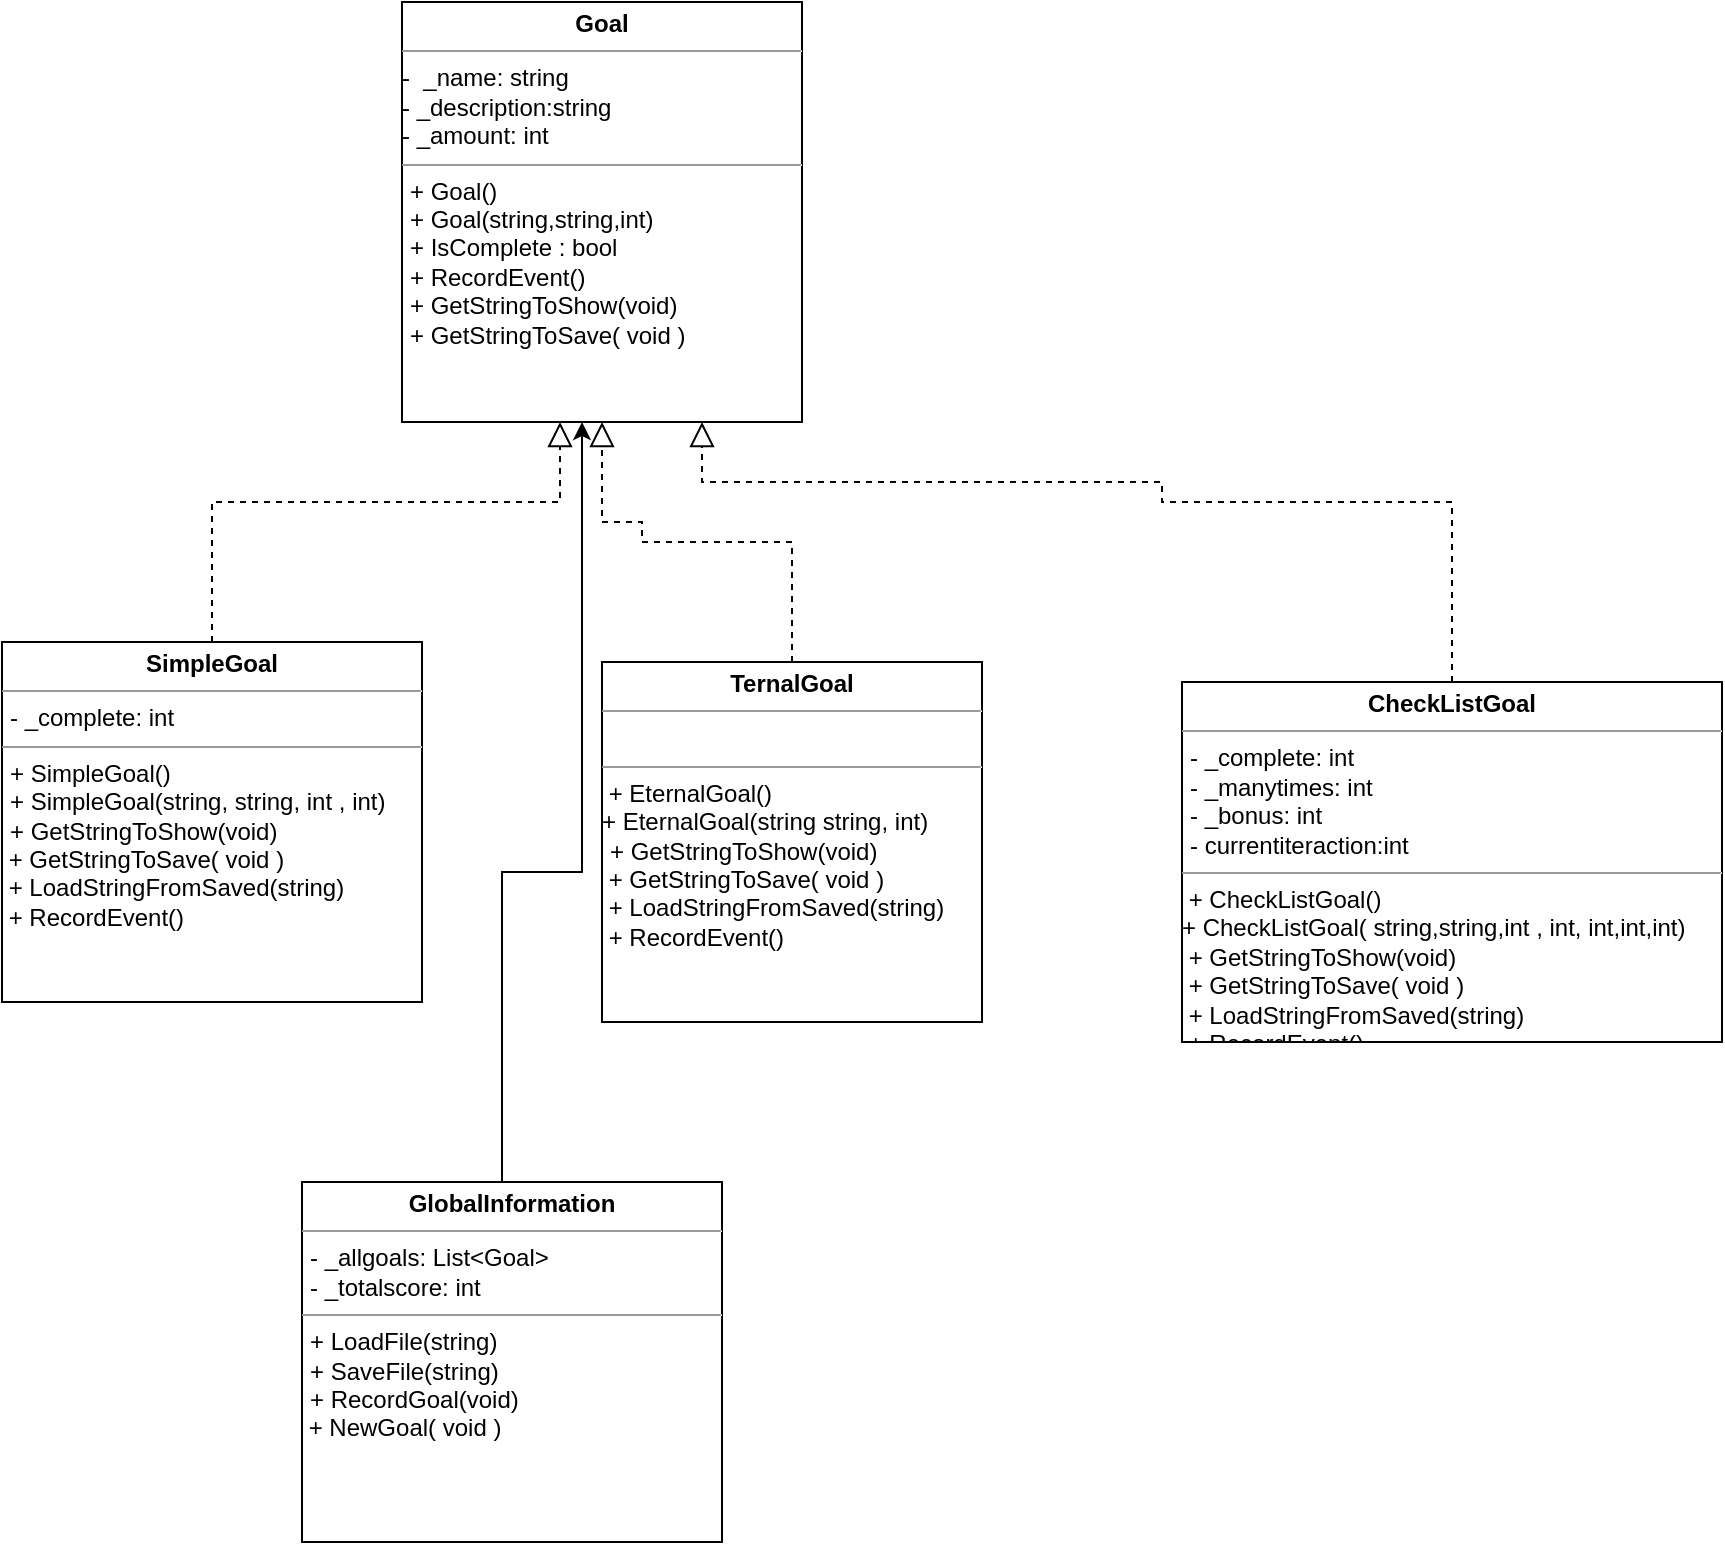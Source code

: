 <mxfile version="21.2.8" type="device">
  <diagram name="Page-1" id="c4acf3e9-155e-7222-9cf6-157b1a14988f">
    <mxGraphModel dx="2060" dy="1887" grid="1" gridSize="10" guides="1" tooltips="1" connect="1" arrows="1" fold="1" page="1" pageScale="1" pageWidth="850" pageHeight="1100" background="none" math="0" shadow="0">
      <root>
        <mxCell id="0" />
        <mxCell id="1" parent="0" />
        <mxCell id="5d2195bd80daf111-21" style="edgeStyle=orthogonalEdgeStyle;rounded=0;html=1;labelBackgroundColor=none;startFill=0;endArrow=block;endFill=0;endSize=10;fontFamily=Verdana;fontSize=10;dashed=1;entryX=0.395;entryY=1;entryDx=0;entryDy=0;entryPerimeter=0;" parent="1" source="5d2195bd80daf111-18" edge="1" target="ZY6rcHfFHcjrDqhkkFV9-25">
          <mxGeometry relative="1" as="geometry">
            <mxPoint x="441.04" y="128.002" as="targetPoint" />
            <Array as="points">
              <mxPoint x="-15" y="240" />
              <mxPoint x="159" y="240" />
            </Array>
          </mxGeometry>
        </mxCell>
        <mxCell id="5d2195bd80daf111-18" value="&lt;p style=&quot;margin:0px;margin-top:4px;text-align:center;&quot;&gt;&lt;b&gt;SimpleGoal&lt;/b&gt;&lt;/p&gt;&lt;hr size=&quot;1&quot;&gt;&lt;p style=&quot;margin:0px;margin-left:4px;&quot;&gt;- _complete: int&lt;/p&gt;&lt;hr size=&quot;1&quot;&gt;&lt;p style=&quot;margin:0px;margin-left:4px;&quot;&gt;+ SimpleGoal()&lt;/p&gt;&lt;p style=&quot;border-color: var(--border-color); margin: 0px 0px 0px 4px;&quot;&gt;+ SimpleGoal(string, string, int , int)&lt;/p&gt;&lt;p style=&quot;margin:0px;margin-left:4px;&quot;&gt;+ GetStringToShow(void)&lt;/p&gt;&amp;nbsp;+ GetStringToSave( void )&lt;br&gt;&amp;nbsp;+ LoadStringFromSaved(string)&amp;nbsp;&lt;br&gt;&amp;nbsp;+&amp;nbsp;RecordEvent()&lt;br&gt;&amp;nbsp;" style="verticalAlign=top;align=left;overflow=fill;fontSize=12;fontFamily=Helvetica;html=1;rounded=0;shadow=0;comic=0;labelBackgroundColor=none;strokeWidth=1" parent="1" vertex="1">
          <mxGeometry x="-120" y="310" width="210" height="180" as="geometry" />
        </mxCell>
        <mxCell id="ZY6rcHfFHcjrDqhkkFV9-24" value="&lt;p style=&quot;margin:0px;margin-top:4px;text-align:center;&quot;&gt;&lt;b&gt;TernalGoal&lt;/b&gt;&lt;/p&gt;&lt;hr size=&quot;1&quot;&gt;&lt;p style=&quot;margin:0px;margin-left:4px;&quot;&gt;&lt;br&gt;&lt;/p&gt;&lt;hr size=&quot;1&quot;&gt;&amp;nbsp;+ EternalGoal()&lt;br&gt;+ EternalGoal(string string, int)&lt;br&gt;&lt;p style=&quot;border-color: var(--border-color); margin: 0px 0px 0px 4px;&quot;&gt;+ GetStringToShow(void)&lt;/p&gt;&amp;nbsp;+ GetStringToSave( void )&lt;br style=&quot;border-color: var(--border-color);&quot;&gt;&amp;nbsp;+ LoadStringFromSaved(string)&amp;nbsp;&lt;br style=&quot;border-color: var(--border-color);&quot;&gt;&amp;nbsp;+&amp;nbsp;RecordEvent()&lt;br&gt;&amp;nbsp;" style="verticalAlign=top;align=left;overflow=fill;fontSize=12;fontFamily=Helvetica;html=1;rounded=0;shadow=0;comic=0;labelBackgroundColor=none;strokeWidth=1" vertex="1" parent="1">
          <mxGeometry x="180" y="320" width="190" height="180" as="geometry" />
        </mxCell>
        <mxCell id="ZY6rcHfFHcjrDqhkkFV9-25" value="&lt;p style=&quot;margin:0px;margin-top:4px;text-align:center;&quot;&gt;&lt;b&gt;Goal&lt;/b&gt;&lt;/p&gt;&lt;hr size=&quot;1&quot;&gt;&lt;p style=&quot;margin:0px;margin-left:4px;&quot;&gt;&lt;/p&gt;-&amp;nbsp; _name: string&lt;br&gt;- _description:string&lt;br&gt;- _amount: int&lt;br&gt;&lt;hr size=&quot;1&quot;&gt;&lt;p style=&quot;margin:0px;margin-left:4px;&quot;&gt;+ Goal()&lt;/p&gt;&lt;p style=&quot;margin:0px;margin-left:4px;&quot;&gt;+ Goal(string,string,int)&lt;/p&gt;&lt;p style=&quot;margin:0px;margin-left:4px;&quot;&gt;+ IsComplete : bool&lt;/p&gt;&lt;p style=&quot;margin:0px;margin-left:4px;&quot;&gt;+&amp;nbsp;RecordEvent()&lt;/p&gt;&lt;p style=&quot;border-color: var(--border-color); margin: 0px 0px 0px 4px;&quot;&gt;+ GetStringToShow(void)&lt;/p&gt;&lt;p style=&quot;margin:0px;margin-left:4px;&quot;&gt;+ GetStringToSave( void )&lt;br&gt;&lt;/p&gt;" style="verticalAlign=top;align=left;overflow=fill;fontSize=12;fontFamily=Helvetica;html=1;rounded=0;shadow=0;comic=0;labelBackgroundColor=none;strokeWidth=1" vertex="1" parent="1">
          <mxGeometry x="80" y="-10" width="200" height="210" as="geometry" />
        </mxCell>
        <mxCell id="ZY6rcHfFHcjrDqhkkFV9-27" value="&lt;p style=&quot;margin:0px;margin-top:4px;text-align:center;&quot;&gt;&lt;b&gt;CheckListGoal&lt;/b&gt;&lt;/p&gt;&lt;hr size=&quot;1&quot;&gt;&lt;p style=&quot;margin:0px;margin-left:4px;&quot;&gt;- _complete: int&lt;/p&gt;&lt;p style=&quot;margin:0px;margin-left:4px;&quot;&gt;- _manytimes: int&lt;/p&gt;&lt;p style=&quot;margin:0px;margin-left:4px;&quot;&gt;- _bonus: int&lt;/p&gt;&lt;p style=&quot;margin:0px;margin-left:4px;&quot;&gt;- currentiteraction:int&lt;/p&gt;&lt;hr size=&quot;1&quot;&gt;&amp;nbsp;+ CheckListGoal()&lt;br&gt;+ CheckListGoal( string,string,int , int, int,int,int)&lt;br&gt;&amp;nbsp;+ GetStringToShow(void)&lt;br&gt;&amp;nbsp;+ GetStringToSave( void )&lt;br style=&quot;border-color: var(--border-color);&quot;&gt;&amp;nbsp;+ LoadStringFromSaved(string)&amp;nbsp;&lt;br style=&quot;border-color: var(--border-color);&quot;&gt;&amp;nbsp;+&amp;nbsp;RecordEvent()&lt;br style=&quot;border-color: var(--border-color);&quot;&gt;&amp;nbsp;" style="verticalAlign=top;align=left;overflow=fill;fontSize=12;fontFamily=Helvetica;html=1;rounded=0;shadow=0;comic=0;labelBackgroundColor=none;strokeWidth=1" vertex="1" parent="1">
          <mxGeometry x="470" y="330" width="270" height="180" as="geometry" />
        </mxCell>
        <mxCell id="ZY6rcHfFHcjrDqhkkFV9-28" style="edgeStyle=orthogonalEdgeStyle;rounded=0;html=1;labelBackgroundColor=none;startFill=0;endArrow=block;endFill=0;endSize=10;fontFamily=Verdana;fontSize=10;dashed=1;exitX=0.5;exitY=0;exitDx=0;exitDy=0;" edge="1" parent="1" source="ZY6rcHfFHcjrDqhkkFV9-24" target="ZY6rcHfFHcjrDqhkkFV9-25">
          <mxGeometry relative="1" as="geometry">
            <mxPoint x="180" y="204" as="targetPoint" />
            <mxPoint x="370" y="290" as="sourcePoint" />
            <Array as="points">
              <mxPoint x="275" y="260" />
              <mxPoint x="200" y="260" />
              <mxPoint x="200" y="250" />
              <mxPoint x="180" y="250" />
            </Array>
          </mxGeometry>
        </mxCell>
        <mxCell id="ZY6rcHfFHcjrDqhkkFV9-29" style="edgeStyle=orthogonalEdgeStyle;rounded=0;html=1;labelBackgroundColor=none;startFill=0;endArrow=block;endFill=0;endSize=10;fontFamily=Verdana;fontSize=10;dashed=1;entryX=0.75;entryY=1;entryDx=0;entryDy=0;exitX=0.5;exitY=0;exitDx=0;exitDy=0;" edge="1" parent="1" source="ZY6rcHfFHcjrDqhkkFV9-27" target="ZY6rcHfFHcjrDqhkkFV9-25">
          <mxGeometry relative="1" as="geometry">
            <mxPoint x="205" y="210" as="targetPoint" />
            <mxPoint x="375" y="320" as="sourcePoint" />
            <Array as="points">
              <mxPoint x="605" y="240" />
              <mxPoint x="460" y="240" />
              <mxPoint x="460" y="230" />
              <mxPoint x="230" y="230" />
            </Array>
          </mxGeometry>
        </mxCell>
        <mxCell id="ZY6rcHfFHcjrDqhkkFV9-31" style="edgeStyle=orthogonalEdgeStyle;rounded=0;orthogonalLoop=1;jettySize=auto;html=1;" edge="1" parent="1" source="ZY6rcHfFHcjrDqhkkFV9-30" target="ZY6rcHfFHcjrDqhkkFV9-25">
          <mxGeometry relative="1" as="geometry">
            <Array as="points">
              <mxPoint x="130" y="425" />
              <mxPoint x="170" y="425" />
            </Array>
          </mxGeometry>
        </mxCell>
        <mxCell id="ZY6rcHfFHcjrDqhkkFV9-30" value="&lt;p style=&quot;margin:0px;margin-top:4px;text-align:center;&quot;&gt;&lt;b&gt;GlobalInformation&lt;/b&gt;&lt;/p&gt;&lt;hr size=&quot;1&quot;&gt;&lt;p style=&quot;margin:0px;margin-left:4px;&quot;&gt;- _allgoals: List&amp;lt;Goal&amp;gt;&lt;/p&gt;&lt;p style=&quot;margin:0px;margin-left:4px;&quot;&gt;- _totalscore: int&lt;/p&gt;&lt;hr size=&quot;1&quot;&gt;&lt;p style=&quot;margin:0px;margin-left:4px;&quot;&gt;+ LoadFile(string)&lt;/p&gt;&lt;p style=&quot;border-color: var(--border-color); margin: 0px 0px 0px 4px;&quot;&gt;+ SaveFile(string)&lt;/p&gt;&lt;p style=&quot;margin:0px;margin-left:4px;&quot;&gt;+ RecordGoal(void)&lt;/p&gt;&amp;nbsp;+ NewGoal( void )" style="verticalAlign=top;align=left;overflow=fill;fontSize=12;fontFamily=Helvetica;html=1;rounded=0;shadow=0;comic=0;labelBackgroundColor=none;strokeWidth=1" vertex="1" parent="1">
          <mxGeometry x="30" y="580" width="210" height="180" as="geometry" />
        </mxCell>
      </root>
    </mxGraphModel>
  </diagram>
</mxfile>
